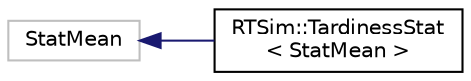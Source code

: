 digraph "Graphical Class Hierarchy"
{
  edge [fontname="Helvetica",fontsize="10",labelfontname="Helvetica",labelfontsize="10"];
  node [fontname="Helvetica",fontsize="10",shape=record];
  rankdir="LR";
  Node1 [label="StatMean",height=0.2,width=0.4,color="grey75", fillcolor="white", style="filled"];
  Node1 -> Node2 [dir="back",color="midnightblue",fontsize="10",style="solid",fontname="Helvetica"];
  Node2 [label="RTSim::TardinessStat\l\< StatMean \>",height=0.2,width=0.4,color="black", fillcolor="white", style="filled",URL="$d6/d46/classRTSim_1_1TardinessStat.html"];
}
